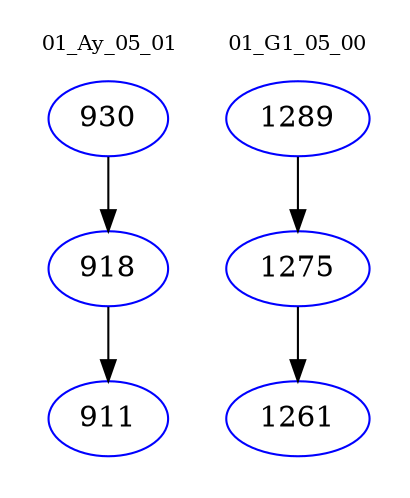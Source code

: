 digraph{
subgraph cluster_0 {
color = white
label = "01_Ay_05_01";
fontsize=10;
T0_930 [label="930", color="blue"]
T0_930 -> T0_918 [color="black"]
T0_918 [label="918", color="blue"]
T0_918 -> T0_911 [color="black"]
T0_911 [label="911", color="blue"]
}
subgraph cluster_1 {
color = white
label = "01_G1_05_00";
fontsize=10;
T1_1289 [label="1289", color="blue"]
T1_1289 -> T1_1275 [color="black"]
T1_1275 [label="1275", color="blue"]
T1_1275 -> T1_1261 [color="black"]
T1_1261 [label="1261", color="blue"]
}
}
